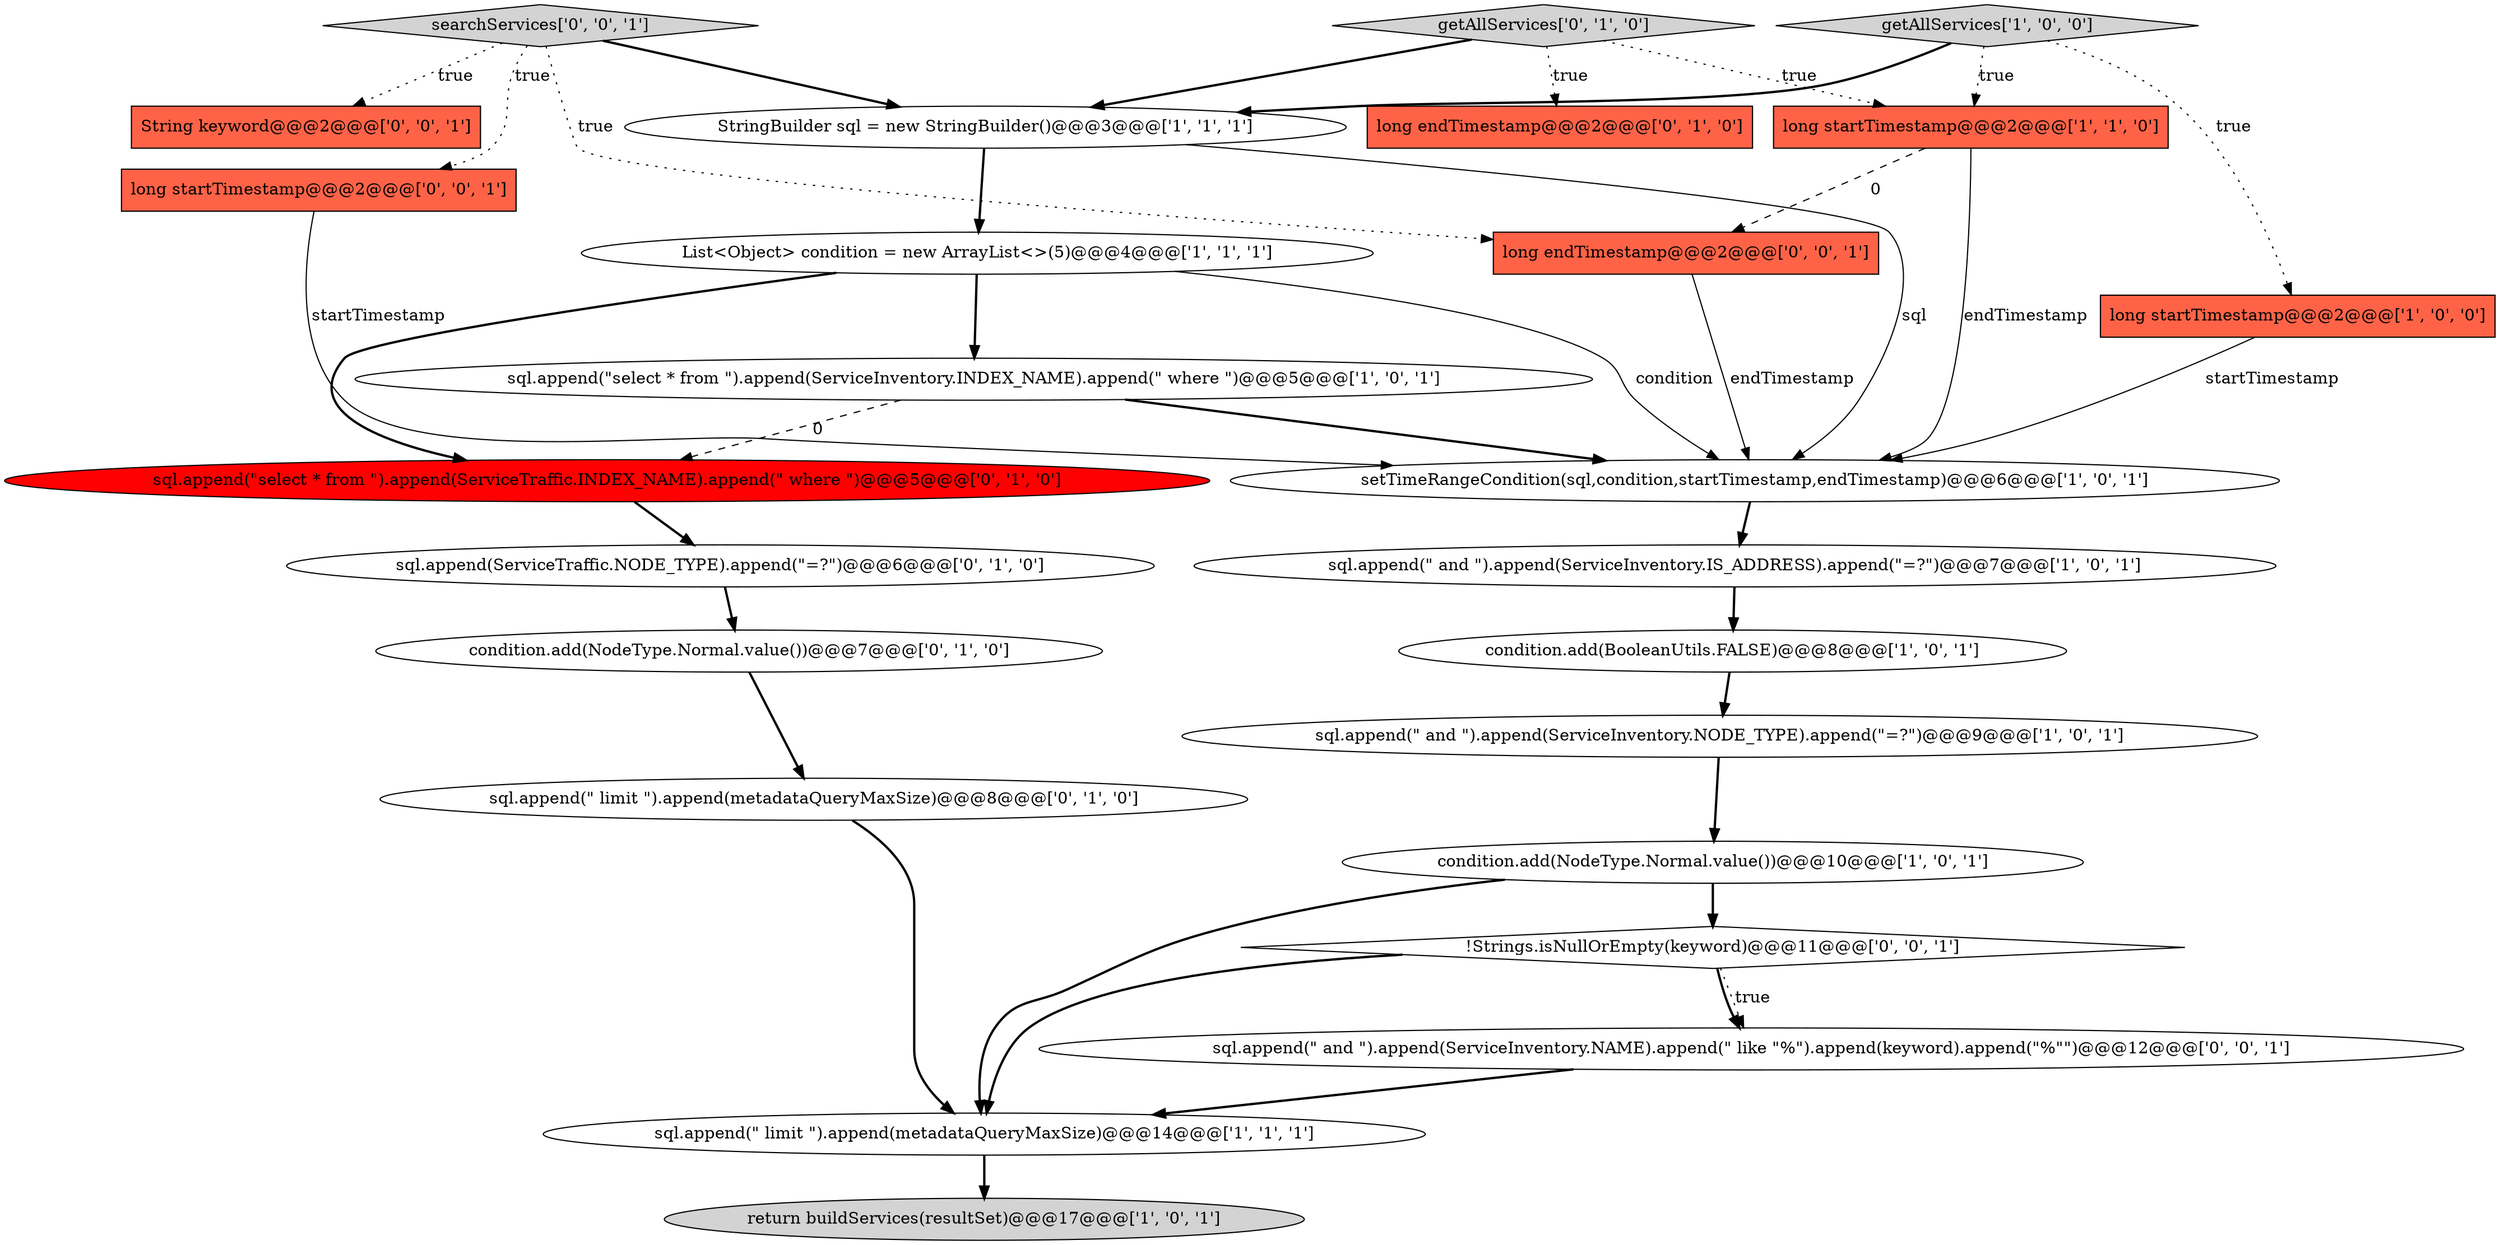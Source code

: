 digraph {
4 [style = filled, label = "condition.add(NodeType.Normal.value())@@@10@@@['1', '0', '1']", fillcolor = white, shape = ellipse image = "AAA0AAABBB1BBB"];
12 [style = filled, label = "sql.append(\" and \").append(ServiceInventory.NODE_TYPE).append(\"=?\")@@@9@@@['1', '0', '1']", fillcolor = white, shape = ellipse image = "AAA0AAABBB1BBB"];
22 [style = filled, label = "long endTimestamp@@@2@@@['0', '0', '1']", fillcolor = tomato, shape = box image = "AAA0AAABBB3BBB"];
20 [style = filled, label = "String keyword@@@2@@@['0', '0', '1']", fillcolor = tomato, shape = box image = "AAA0AAABBB3BBB"];
6 [style = filled, label = "setTimeRangeCondition(sql,condition,startTimestamp,endTimestamp)@@@6@@@['1', '0', '1']", fillcolor = white, shape = ellipse image = "AAA0AAABBB1BBB"];
19 [style = filled, label = "!Strings.isNullOrEmpty(keyword)@@@11@@@['0', '0', '1']", fillcolor = white, shape = diamond image = "AAA0AAABBB3BBB"];
11 [style = filled, label = "sql.append(\" and \").append(ServiceInventory.IS_ADDRESS).append(\"=?\")@@@7@@@['1', '0', '1']", fillcolor = white, shape = ellipse image = "AAA0AAABBB1BBB"];
10 [style = filled, label = "long startTimestamp@@@2@@@['1', '1', '0']", fillcolor = tomato, shape = box image = "AAA0AAABBB1BBB"];
21 [style = filled, label = "long startTimestamp@@@2@@@['0', '0', '1']", fillcolor = tomato, shape = box image = "AAA0AAABBB3BBB"];
2 [style = filled, label = "condition.add(BooleanUtils.FALSE)@@@8@@@['1', '0', '1']", fillcolor = white, shape = ellipse image = "AAA0AAABBB1BBB"];
17 [style = filled, label = "sql.append(ServiceTraffic.NODE_TYPE).append(\"=?\")@@@6@@@['0', '1', '0']", fillcolor = white, shape = ellipse image = "AAA0AAABBB2BBB"];
16 [style = filled, label = "sql.append(\" limit \").append(metadataQueryMaxSize)@@@8@@@['0', '1', '0']", fillcolor = white, shape = ellipse image = "AAA0AAABBB2BBB"];
14 [style = filled, label = "getAllServices['0', '1', '0']", fillcolor = lightgray, shape = diamond image = "AAA0AAABBB2BBB"];
15 [style = filled, label = "condition.add(NodeType.Normal.value())@@@7@@@['0', '1', '0']", fillcolor = white, shape = ellipse image = "AAA0AAABBB2BBB"];
7 [style = filled, label = "sql.append(\"select * from \").append(ServiceInventory.INDEX_NAME).append(\" where \")@@@5@@@['1', '0', '1']", fillcolor = white, shape = ellipse image = "AAA0AAABBB1BBB"];
9 [style = filled, label = "sql.append(\" limit \").append(metadataQueryMaxSize)@@@14@@@['1', '1', '1']", fillcolor = white, shape = ellipse image = "AAA0AAABBB1BBB"];
23 [style = filled, label = "searchServices['0', '0', '1']", fillcolor = lightgray, shape = diamond image = "AAA0AAABBB3BBB"];
3 [style = filled, label = "return buildServices(resultSet)@@@17@@@['1', '0', '1']", fillcolor = lightgray, shape = ellipse image = "AAA0AAABBB1BBB"];
5 [style = filled, label = "StringBuilder sql = new StringBuilder()@@@3@@@['1', '1', '1']", fillcolor = white, shape = ellipse image = "AAA0AAABBB1BBB"];
8 [style = filled, label = "List<Object> condition = new ArrayList<>(5)@@@4@@@['1', '1', '1']", fillcolor = white, shape = ellipse image = "AAA0AAABBB1BBB"];
0 [style = filled, label = "long startTimestamp@@@2@@@['1', '0', '0']", fillcolor = tomato, shape = box image = "AAA0AAABBB1BBB"];
1 [style = filled, label = "getAllServices['1', '0', '0']", fillcolor = lightgray, shape = diamond image = "AAA0AAABBB1BBB"];
24 [style = filled, label = "sql.append(\" and \").append(ServiceInventory.NAME).append(\" like \"%\").append(keyword).append(\"%\"\")@@@12@@@['0', '0', '1']", fillcolor = white, shape = ellipse image = "AAA0AAABBB3BBB"];
13 [style = filled, label = "long endTimestamp@@@2@@@['0', '1', '0']", fillcolor = tomato, shape = box image = "AAA0AAABBB2BBB"];
18 [style = filled, label = "sql.append(\"select * from \").append(ServiceTraffic.INDEX_NAME).append(\" where \")@@@5@@@['0', '1', '0']", fillcolor = red, shape = ellipse image = "AAA1AAABBB2BBB"];
5->6 [style = solid, label="sql"];
1->5 [style = bold, label=""];
4->9 [style = bold, label=""];
5->8 [style = bold, label=""];
1->10 [style = dotted, label="true"];
23->5 [style = bold, label=""];
7->18 [style = dashed, label="0"];
23->22 [style = dotted, label="true"];
22->6 [style = solid, label="endTimestamp"];
8->18 [style = bold, label=""];
4->19 [style = bold, label=""];
23->21 [style = dotted, label="true"];
18->17 [style = bold, label=""];
19->24 [style = dotted, label="true"];
10->22 [style = dashed, label="0"];
15->16 [style = bold, label=""];
11->2 [style = bold, label=""];
14->10 [style = dotted, label="true"];
2->12 [style = bold, label=""];
8->7 [style = bold, label=""];
14->13 [style = dotted, label="true"];
19->24 [style = bold, label=""];
10->6 [style = solid, label="endTimestamp"];
21->6 [style = solid, label="startTimestamp"];
23->20 [style = dotted, label="true"];
8->6 [style = solid, label="condition"];
12->4 [style = bold, label=""];
19->9 [style = bold, label=""];
6->11 [style = bold, label=""];
7->6 [style = bold, label=""];
17->15 [style = bold, label=""];
9->3 [style = bold, label=""];
1->0 [style = dotted, label="true"];
0->6 [style = solid, label="startTimestamp"];
16->9 [style = bold, label=""];
24->9 [style = bold, label=""];
14->5 [style = bold, label=""];
}
